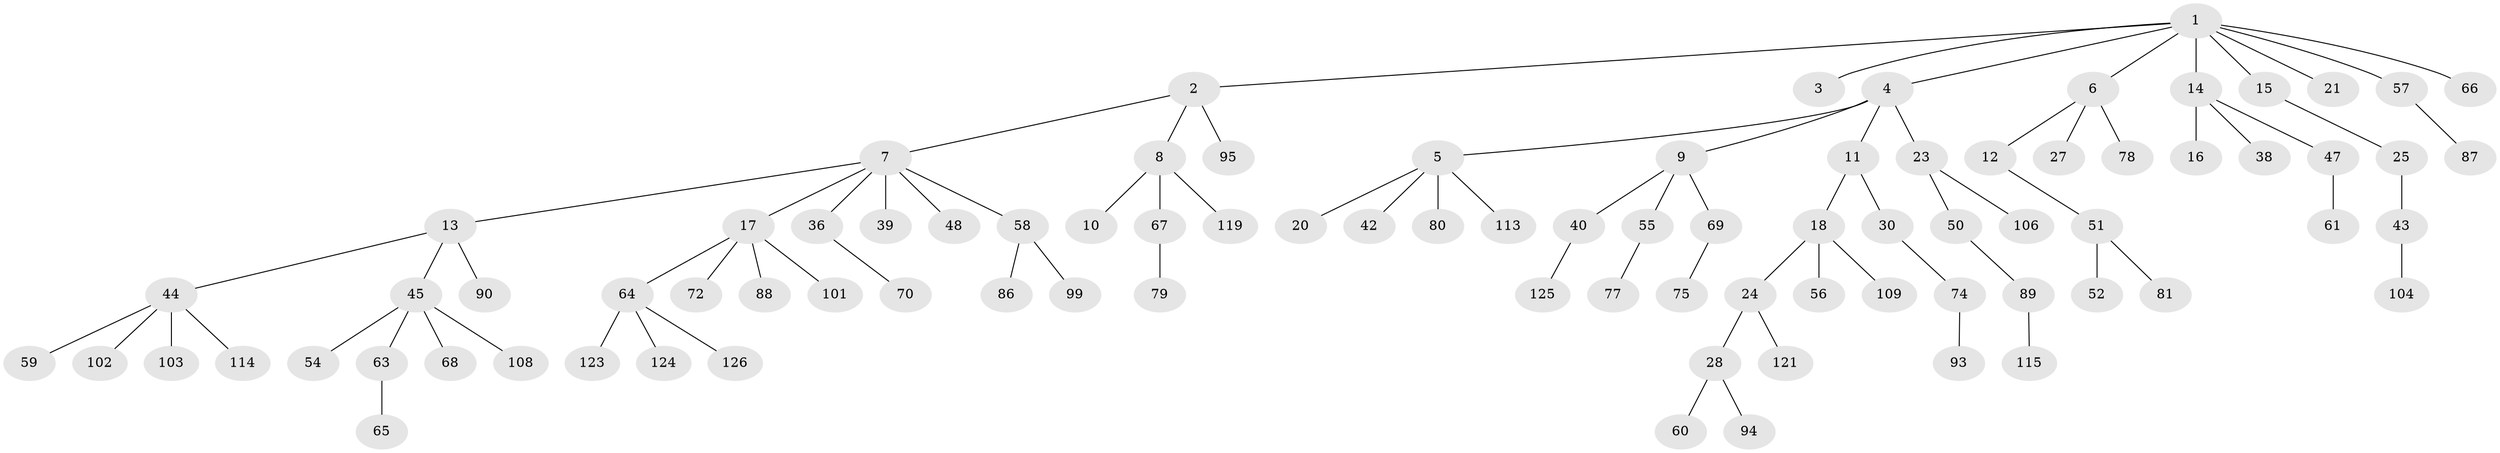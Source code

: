 // Generated by graph-tools (version 1.1) at 2025/24/03/03/25 07:24:09]
// undirected, 88 vertices, 87 edges
graph export_dot {
graph [start="1"]
  node [color=gray90,style=filled];
  1 [super="+34"];
  2 [super="+53"];
  3;
  4 [super="+100"];
  5 [super="+83"];
  6 [super="+32"];
  7 [super="+35"];
  8 [super="+46"];
  9 [super="+22"];
  10;
  11 [super="+19"];
  12 [super="+117"];
  13;
  14 [super="+37"];
  15;
  16 [super="+31"];
  17 [super="+29"];
  18 [super="+33"];
  20;
  21;
  23 [super="+41"];
  24;
  25 [super="+26"];
  27;
  28 [super="+49"];
  30 [super="+110"];
  36;
  38 [super="+112"];
  39 [super="+84"];
  40;
  42;
  43 [super="+73"];
  44 [super="+82"];
  45 [super="+120"];
  47;
  48;
  50;
  51;
  52;
  54 [super="+118"];
  55;
  56;
  57;
  58 [super="+62"];
  59 [super="+105"];
  60;
  61 [super="+76"];
  63 [super="+122"];
  64 [super="+71"];
  65 [super="+97"];
  66;
  67;
  68;
  69 [super="+107"];
  70;
  72;
  74 [super="+85"];
  75 [super="+111"];
  77;
  78 [super="+96"];
  79;
  80;
  81;
  86;
  87;
  88 [super="+91"];
  89 [super="+92"];
  90 [super="+116"];
  93 [super="+98"];
  94;
  95;
  99;
  101;
  102;
  103;
  104;
  106;
  108;
  109;
  113;
  114;
  115;
  119;
  121;
  123;
  124;
  125;
  126;
  1 -- 2;
  1 -- 3;
  1 -- 4;
  1 -- 6;
  1 -- 14;
  1 -- 15;
  1 -- 21;
  1 -- 57;
  1 -- 66;
  2 -- 7;
  2 -- 8;
  2 -- 95;
  4 -- 5;
  4 -- 9;
  4 -- 11;
  4 -- 23;
  5 -- 20;
  5 -- 42;
  5 -- 80;
  5 -- 113;
  6 -- 12;
  6 -- 27;
  6 -- 78;
  7 -- 13;
  7 -- 17;
  7 -- 36;
  7 -- 48;
  7 -- 58;
  7 -- 39;
  8 -- 10;
  8 -- 67;
  8 -- 119;
  9 -- 40;
  9 -- 69;
  9 -- 55;
  11 -- 18;
  11 -- 30;
  12 -- 51;
  13 -- 44;
  13 -- 45;
  13 -- 90;
  14 -- 16;
  14 -- 38;
  14 -- 47;
  15 -- 25;
  17 -- 64;
  17 -- 101;
  17 -- 72;
  17 -- 88;
  18 -- 24;
  18 -- 56;
  18 -- 109;
  23 -- 50;
  23 -- 106;
  24 -- 28;
  24 -- 121;
  25 -- 43;
  28 -- 60;
  28 -- 94;
  30 -- 74;
  36 -- 70;
  40 -- 125;
  43 -- 104;
  44 -- 59;
  44 -- 103;
  44 -- 114;
  44 -- 102;
  45 -- 54;
  45 -- 63;
  45 -- 68;
  45 -- 108;
  47 -- 61;
  50 -- 89;
  51 -- 52;
  51 -- 81;
  55 -- 77;
  57 -- 87;
  58 -- 86;
  58 -- 99;
  63 -- 65;
  64 -- 123;
  64 -- 124;
  64 -- 126;
  67 -- 79;
  69 -- 75;
  74 -- 93;
  89 -- 115;
}
